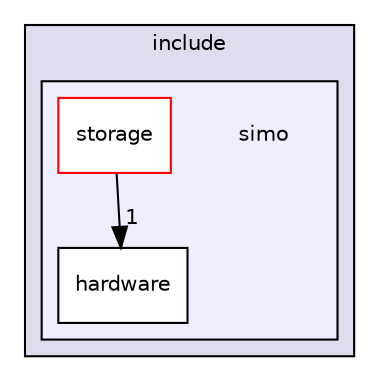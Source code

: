digraph "core/include/simo" {
  compound=true
  node [ fontsize="10", fontname="Helvetica"];
  edge [ labelfontsize="10", labelfontname="Helvetica"];
  subgraph clusterdir_24d671cfcbc5d5238a6bd565a49d198f {
    graph [ bgcolor="#ddddee", pencolor="black", label="include" fontname="Helvetica", fontsize="10", URL="dir_24d671cfcbc5d5238a6bd565a49d198f.html"]
  subgraph clusterdir_eb293059644a82a490cf75e36ed4597e {
    graph [ bgcolor="#eeeeff", pencolor="black", label="" URL="dir_eb293059644a82a490cf75e36ed4597e.html"];
    dir_eb293059644a82a490cf75e36ed4597e [shape=plaintext label="simo"];
    dir_2fbf62330853db8854ddd88dde5ea014 [shape=box label="hardware" color="black" fillcolor="white" style="filled" URL="dir_2fbf62330853db8854ddd88dde5ea014.html"];
    dir_2c203a4cf206be49b0d957ecead522f3 [shape=box label="storage" color="red" fillcolor="white" style="filled" URL="dir_2c203a4cf206be49b0d957ecead522f3.html"];
  }
  }
  dir_2c203a4cf206be49b0d957ecead522f3->dir_2fbf62330853db8854ddd88dde5ea014 [headlabel="1", labeldistance=1.5 headhref="dir_000004_000003.html"];
}
